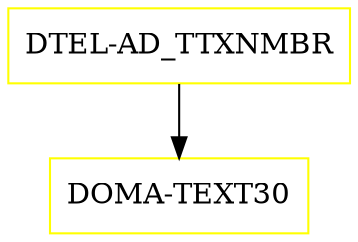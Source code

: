 digraph G {
  "DTEL-AD_TTXNMBR" [shape=box,color=yellow];
  "DOMA-TEXT30" [shape=box,color=yellow,URL="./DOMA_TEXT30.html"];
  "DTEL-AD_TTXNMBR" -> "DOMA-TEXT30";
}
